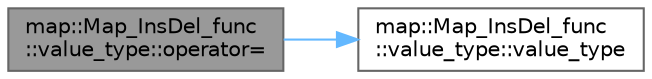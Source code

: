 digraph "map::Map_InsDel_func::value_type::operator="
{
 // LATEX_PDF_SIZE
  bgcolor="transparent";
  edge [fontname=Helvetica,fontsize=10,labelfontname=Helvetica,labelfontsize=10];
  node [fontname=Helvetica,fontsize=10,shape=box,height=0.2,width=0.4];
  rankdir="LR";
  Node1 [id="Node000001",label="map::Map_InsDel_func\l::value_type::operator=",height=0.2,width=0.4,color="gray40", fillcolor="grey60", style="filled", fontcolor="black",tooltip=" "];
  Node1 -> Node2 [id="edge1_Node000001_Node000002",color="steelblue1",style="solid",tooltip=" "];
  Node2 [id="Node000002",label="map::Map_InsDel_func\l::value_type::value_type",height=0.2,width=0.4,color="grey40", fillcolor="white", style="filled",URL="$structmap_1_1_map___ins_del__func_1_1value__type.html#ae83bf35837d2d4a566bf62a73e518ac7",tooltip=" "];
}
